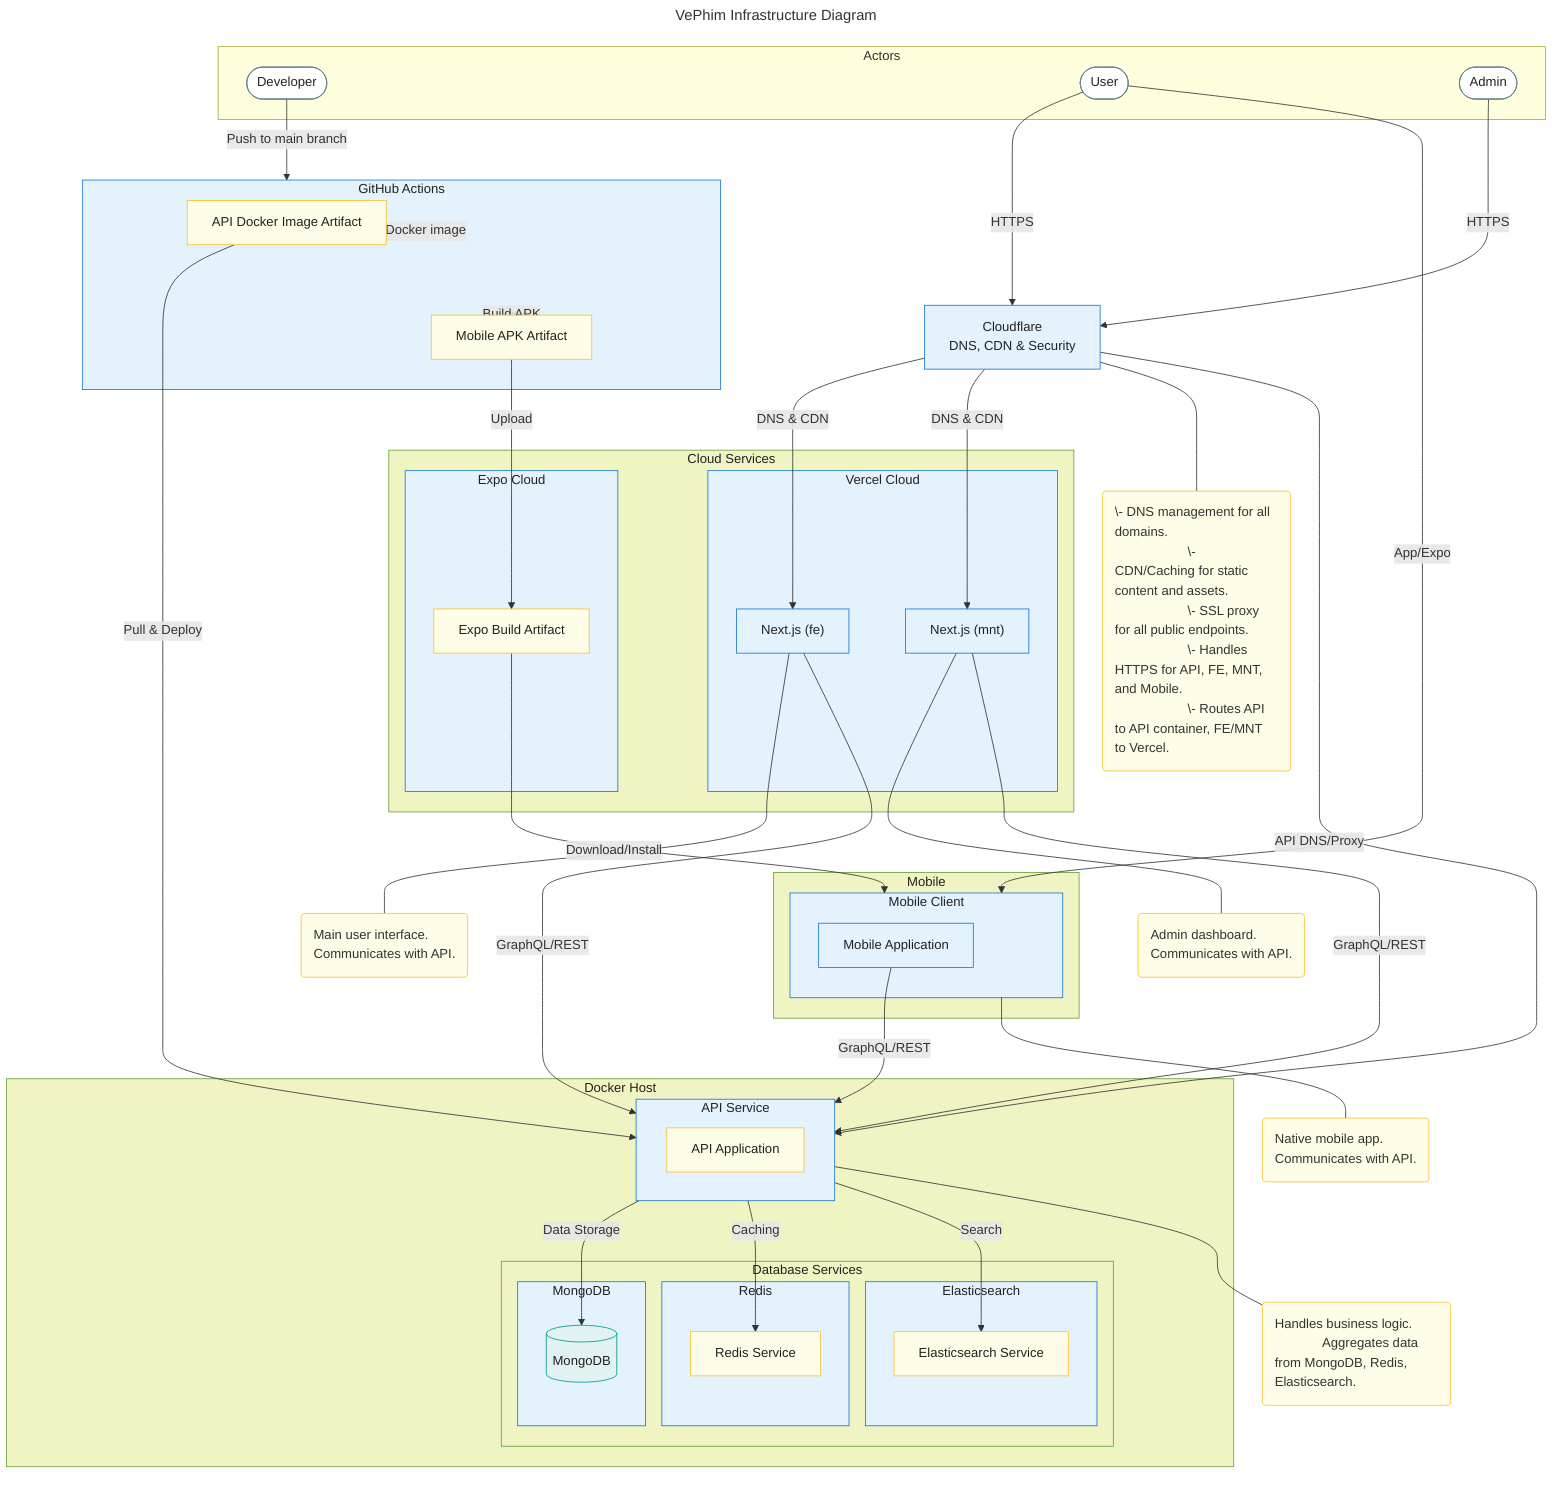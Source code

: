 ---
title: VePhim Infrastructure Diagram
---
flowchart TD
    %% External Actors
    subgraph Actors
        dev([Developer])
        user([User])
        admin([Admin])
    end

    %% CI/CD Pipeline
    subgraph gha["GitHub Actions"]
        api_img["API Docker Image Artifact"]
        mobile_apk["Mobile APK Artifact"]
    end

    %% DNS/CDN Layer
    cloudflare["Cloudflare
                DNS, CDN & Security"]

    %% Cloud Services
    subgraph cloud_group["Cloud Services"]
        subgraph vercel["Vercel Cloud"]
            fe_vercel["Next.js (fe)"]
            mnt_vercel["Next.js (mnt)"]
        end

        subgraph expo_cloud["Expo Cloud"]
            expo_build["Expo Build Artifact"]
        end
    end

    %% Mobile Group
    subgraph mobile_group["Mobile"]
        subgraph mobile_device["Mobile Client"]
            mobile_app["Mobile Application"]
        end
    end

    %% Docker Host Group
    subgraph docker_host["Docker Host"]
        subgraph api_container["API Service"]
            api_artifact["API Application"]
        end

        subgraph db_services["Database Services"]
            subgraph mongo_container["MongoDB"]
                mongo_db[(MongoDB)]
            end

            subgraph redis_container["Redis"]
                redis_artifact["Redis Service"]
            end

            subgraph es_container["Elasticsearch"]
                es_artifact["Elasticsearch Service"]
            end
        end
    end

    %% Main Relationships
    dev -->|"Push to main branch"| gha
    user -->|"HTTPS"| cloudflare
    admin -->|"HTTPS"| cloudflare
    user -->|"App/Expo"| mobile_device

    gha -->|"Build & Push Docker image"| api_img
    api_img -->|"Pull & Deploy"| api_container
    gha -->|"Build APK"| mobile_apk
    mobile_apk -->|"Upload"| expo_build
    expo_build -->|"Download/Install"| mobile_device

    cloudflare -->|"API DNS/Proxy"| api_container
    cloudflare -->|"DNS & CDN"| fe_vercel
    cloudflare -->|"DNS & CDN"| mnt_vercel

    fe_vercel -->|"GraphQL/REST"| api_container
    mnt_vercel -->|"GraphQL/REST"| api_container
    mobile_app -->|"GraphQL/REST"| api_container

    api_container -->|"Data Storage"| mongo_db
    api_container -->|"Caching"| redis_artifact
    api_container -->|"Search"| es_artifact

    %% Notes
    cloudflare_note("\- DNS management for all domains.
                    \- CDN/Caching for static content and assets.
                    \- SSL proxy for all public endpoints.
                    \- Handles HTTPS for API, FE, MNT, and Mobile.
                    \- Routes API to API container, FE/MNT to Vercel.")
    cloudflare --- cloudflare_note

    api_note("Handles business logic.
             Aggregates data from MongoDB, Redis, Elasticsearch.")
    api_container --- api_note

    fe_note("Main user interface.
            Communicates with API.")
    fe_vercel --- fe_note

    mnt_note("Admin dashboard.
             Communicates with API.")
    mnt_vercel --- mnt_note

    mobile_note("Native mobile app.
               Communicates with API.")
    mobile_device --- mobile_note

    %% Styling
    classDef actor fill:#FFF,stroke:#607D8B,color:#222
    classDef node fill:#E3F2FD,stroke:#1976D2,color:#222
    classDef artifact fill:#FFFDE7,stroke:#FBC02D,color:#222
    classDef database fill:#E0F2F1,stroke:#009688,color:#222
    classDef rectangle fill:#F0F4C3,stroke:#689F38,color:#222
    classDef note fill:#FFFDE7,stroke:#FBC02D,color:#333,text-align:left

    class dev,user,admin actor
    class cloudflare,gha,vercel,fe_vercel,mnt_vercel,expo_cloud,mobile_device,api_container,mongo_container,redis_container,es_container node
    class api_img,mobile_apk,expo_build,api_artifact,redis_artifact,es_artifact artifact
    class mongo_db database
    class cloud_group,mobile_group,docker_host,db_services rectangle
    class cloudflare_note,api_note,fe_note,mnt_note,mobile_note note